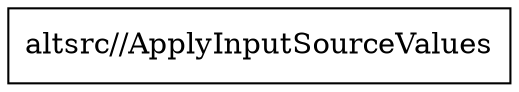 digraph gph {
"altsrc//ApplyInputSourceValues" [label="altsrc//ApplyInputSourceValues", shape="box"];}